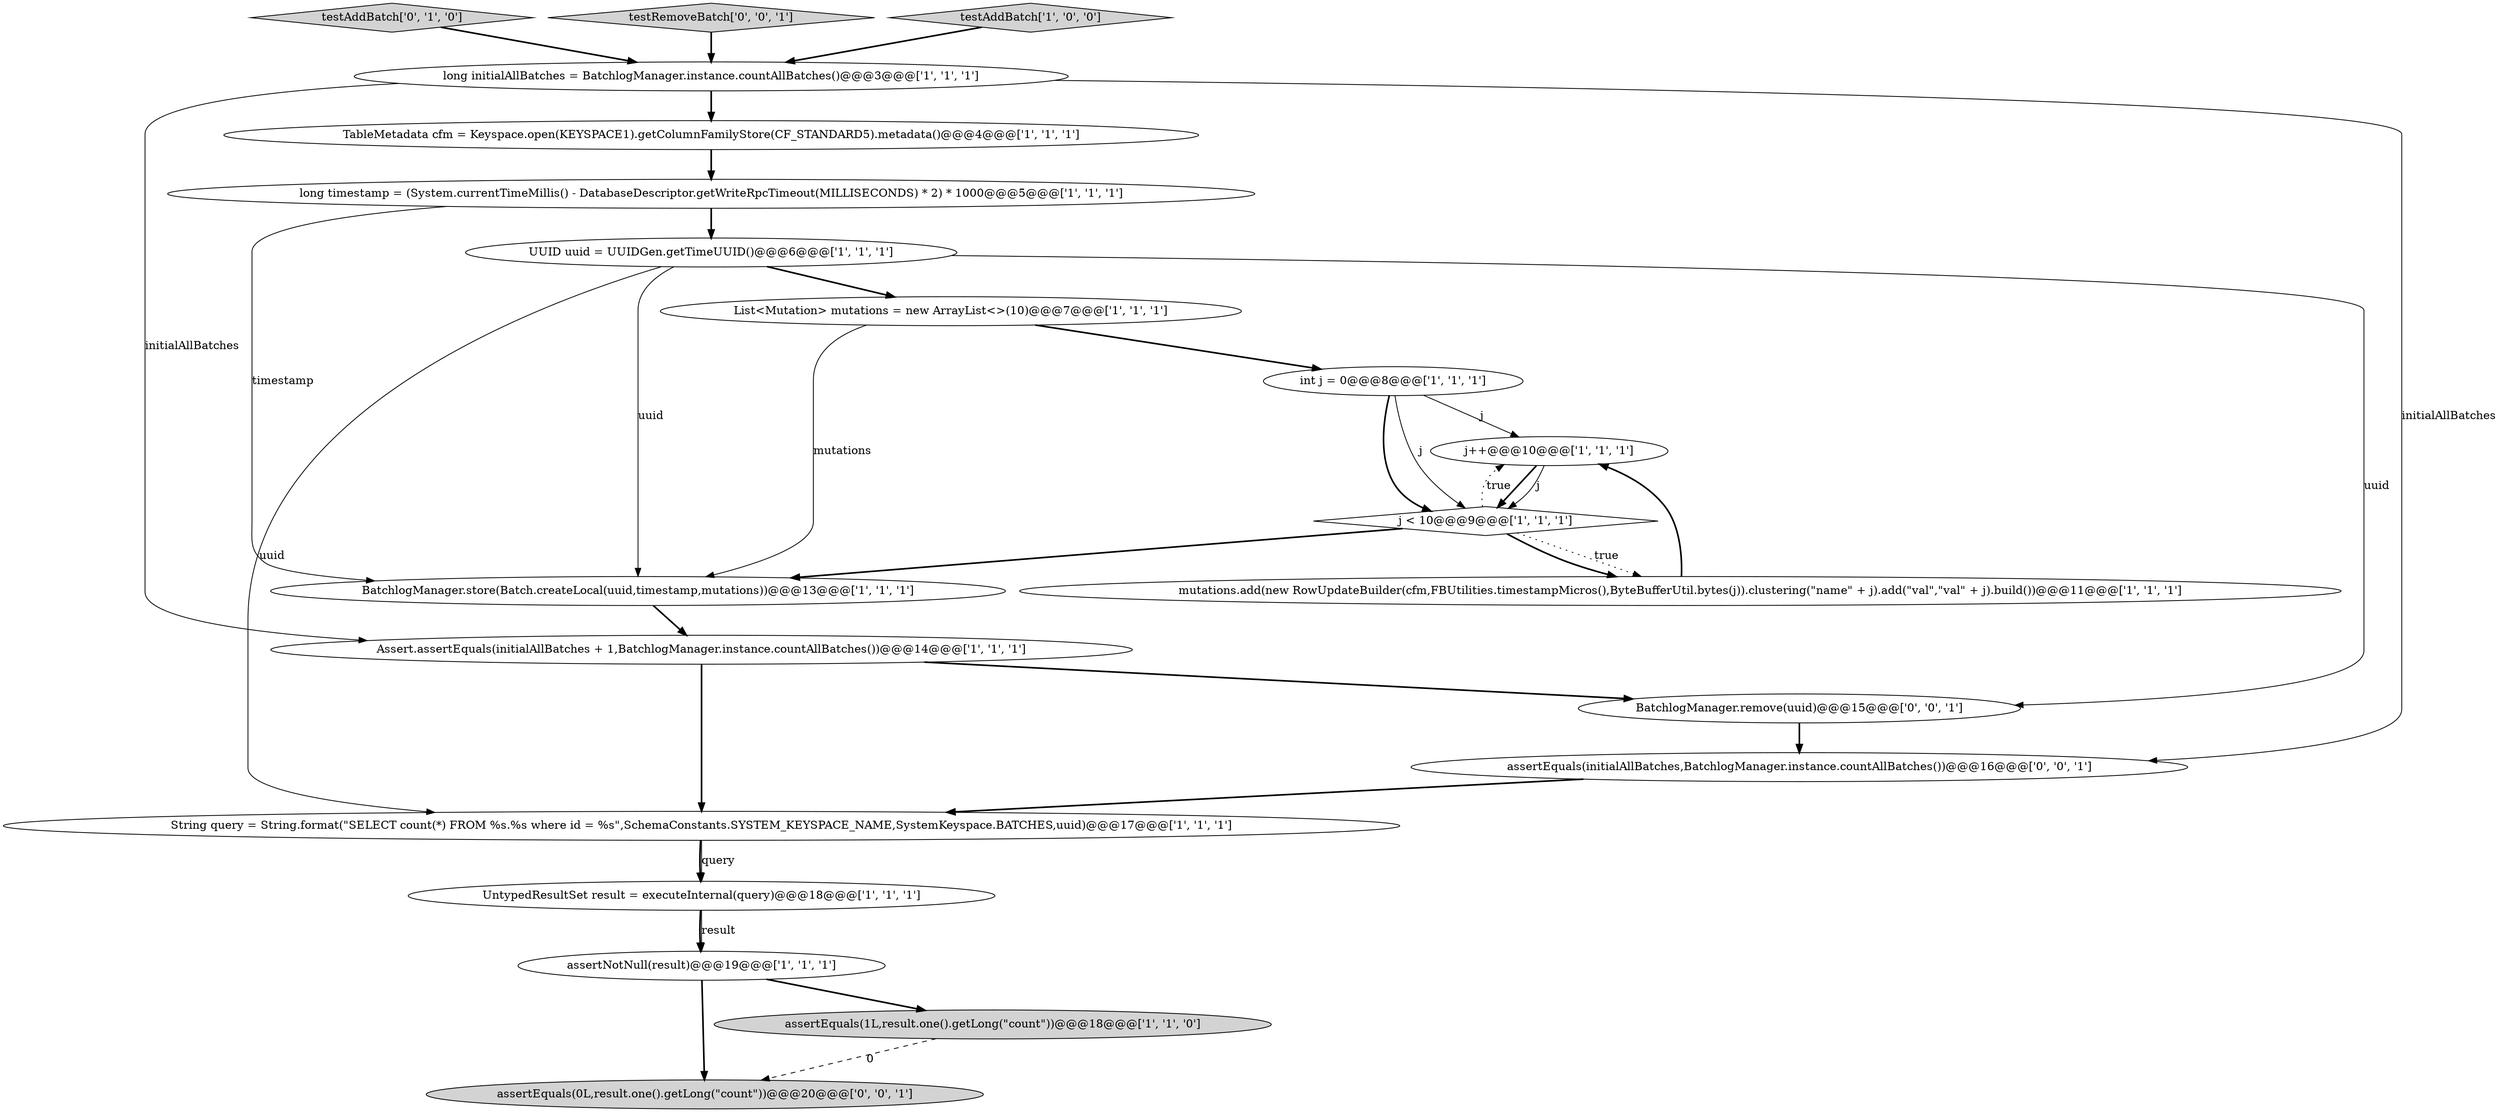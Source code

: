 digraph {
1 [style = filled, label = "long initialAllBatches = BatchlogManager.instance.countAllBatches()@@@3@@@['1', '1', '1']", fillcolor = white, shape = ellipse image = "AAA0AAABBB1BBB"];
18 [style = filled, label = "assertEquals(0L,result.one().getLong(\"count\"))@@@20@@@['0', '0', '1']", fillcolor = lightgray, shape = ellipse image = "AAA0AAABBB3BBB"];
11 [style = filled, label = "int j = 0@@@8@@@['1', '1', '1']", fillcolor = white, shape = ellipse image = "AAA0AAABBB1BBB"];
7 [style = filled, label = "BatchlogManager.store(Batch.createLocal(uuid,timestamp,mutations))@@@13@@@['1', '1', '1']", fillcolor = white, shape = ellipse image = "AAA0AAABBB1BBB"];
14 [style = filled, label = "Assert.assertEquals(initialAllBatches + 1,BatchlogManager.instance.countAllBatches())@@@14@@@['1', '1', '1']", fillcolor = white, shape = ellipse image = "AAA0AAABBB1BBB"];
0 [style = filled, label = "List<Mutation> mutations = new ArrayList<>(10)@@@7@@@['1', '1', '1']", fillcolor = white, shape = ellipse image = "AAA0AAABBB1BBB"];
12 [style = filled, label = "j++@@@10@@@['1', '1', '1']", fillcolor = white, shape = ellipse image = "AAA0AAABBB1BBB"];
16 [style = filled, label = "testAddBatch['0', '1', '0']", fillcolor = lightgray, shape = diamond image = "AAA0AAABBB2BBB"];
10 [style = filled, label = "j < 10@@@9@@@['1', '1', '1']", fillcolor = white, shape = diamond image = "AAA0AAABBB1BBB"];
9 [style = filled, label = "assertNotNull(result)@@@19@@@['1', '1', '1']", fillcolor = white, shape = ellipse image = "AAA0AAABBB1BBB"];
5 [style = filled, label = "UntypedResultSet result = executeInternal(query)@@@18@@@['1', '1', '1']", fillcolor = white, shape = ellipse image = "AAA0AAABBB1BBB"];
15 [style = filled, label = "long timestamp = (System.currentTimeMillis() - DatabaseDescriptor.getWriteRpcTimeout(MILLISECONDS) * 2) * 1000@@@5@@@['1', '1', '1']", fillcolor = white, shape = ellipse image = "AAA0AAABBB1BBB"];
6 [style = filled, label = "TableMetadata cfm = Keyspace.open(KEYSPACE1).getColumnFamilyStore(CF_STANDARD5).metadata()@@@4@@@['1', '1', '1']", fillcolor = white, shape = ellipse image = "AAA0AAABBB1BBB"];
17 [style = filled, label = "BatchlogManager.remove(uuid)@@@15@@@['0', '0', '1']", fillcolor = white, shape = ellipse image = "AAA0AAABBB3BBB"];
3 [style = filled, label = "mutations.add(new RowUpdateBuilder(cfm,FBUtilities.timestampMicros(),ByteBufferUtil.bytes(j)).clustering(\"name\" + j).add(\"val\",\"val\" + j).build())@@@11@@@['1', '1', '1']", fillcolor = white, shape = ellipse image = "AAA0AAABBB1BBB"];
19 [style = filled, label = "assertEquals(initialAllBatches,BatchlogManager.instance.countAllBatches())@@@16@@@['0', '0', '1']", fillcolor = white, shape = ellipse image = "AAA0AAABBB3BBB"];
8 [style = filled, label = "String query = String.format(\"SELECT count(*) FROM %s.%s where id = %s\",SchemaConstants.SYSTEM_KEYSPACE_NAME,SystemKeyspace.BATCHES,uuid)@@@17@@@['1', '1', '1']", fillcolor = white, shape = ellipse image = "AAA0AAABBB1BBB"];
2 [style = filled, label = "assertEquals(1L,result.one().getLong(\"count\"))@@@18@@@['1', '1', '0']", fillcolor = lightgray, shape = ellipse image = "AAA0AAABBB1BBB"];
20 [style = filled, label = "testRemoveBatch['0', '0', '1']", fillcolor = lightgray, shape = diamond image = "AAA0AAABBB3BBB"];
4 [style = filled, label = "UUID uuid = UUIDGen.getTimeUUID()@@@6@@@['1', '1', '1']", fillcolor = white, shape = ellipse image = "AAA0AAABBB1BBB"];
13 [style = filled, label = "testAddBatch['1', '0', '0']", fillcolor = lightgray, shape = diamond image = "AAA0AAABBB1BBB"];
9->18 [style = bold, label=""];
14->17 [style = bold, label=""];
1->14 [style = solid, label="initialAllBatches"];
15->7 [style = solid, label="timestamp"];
10->3 [style = dotted, label="true"];
8->5 [style = bold, label=""];
10->12 [style = dotted, label="true"];
4->8 [style = solid, label="uuid"];
6->15 [style = bold, label=""];
1->19 [style = solid, label="initialAllBatches"];
17->19 [style = bold, label=""];
19->8 [style = bold, label=""];
15->4 [style = bold, label=""];
0->7 [style = solid, label="mutations"];
9->2 [style = bold, label=""];
2->18 [style = dashed, label="0"];
5->9 [style = bold, label=""];
1->6 [style = bold, label=""];
0->11 [style = bold, label=""];
20->1 [style = bold, label=""];
10->3 [style = bold, label=""];
11->12 [style = solid, label="j"];
7->14 [style = bold, label=""];
12->10 [style = bold, label=""];
10->7 [style = bold, label=""];
11->10 [style = bold, label=""];
16->1 [style = bold, label=""];
3->12 [style = bold, label=""];
5->9 [style = solid, label="result"];
14->8 [style = bold, label=""];
4->17 [style = solid, label="uuid"];
4->7 [style = solid, label="uuid"];
11->10 [style = solid, label="j"];
13->1 [style = bold, label=""];
12->10 [style = solid, label="j"];
8->5 [style = solid, label="query"];
4->0 [style = bold, label=""];
}
